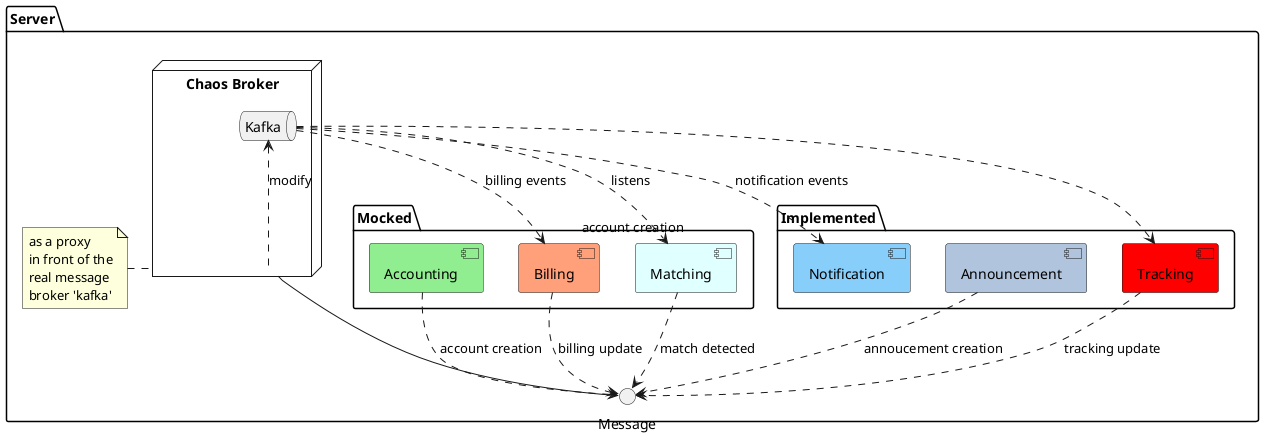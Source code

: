 @startuml Server

package "Server" {

    folder "Mocked" {
        [Accounting] #LightGreen
        [Billing] #LightSalmon
        [Matching] #LightCyan
    }

    folder "Implemented" {
        [Announcement] #LightSteelBlue
        [Notification] #LightSkyBlue
        [Tracking] #Red
    }
    
    node "Chaos Broker" {
        queue Kafka
        Kafka <.. [Chaos Broker] : modify
    }

    note left of [Chaos Broker]
    'ChaosBroker' act
    as a proxy
    in front of the
    real message
    broker 'kafka'
    end note

    [Chaos Broker] - Message

    [Accounting] ..> Message : account creation
    [Announcement] ..> Message : annoucement creation
    [Matching]  ..> Message : match detected
    [Tracking] ..> Message : tracking update
    [Billing] ..> Message : billing update

    Kafka ..> [Billing] : billing events
    Kafka ..> [Tracking]
    Kafka ..> [Notification] : notification events
    Kafka ..> [Matching] : listens "account creation"
}
@enduml